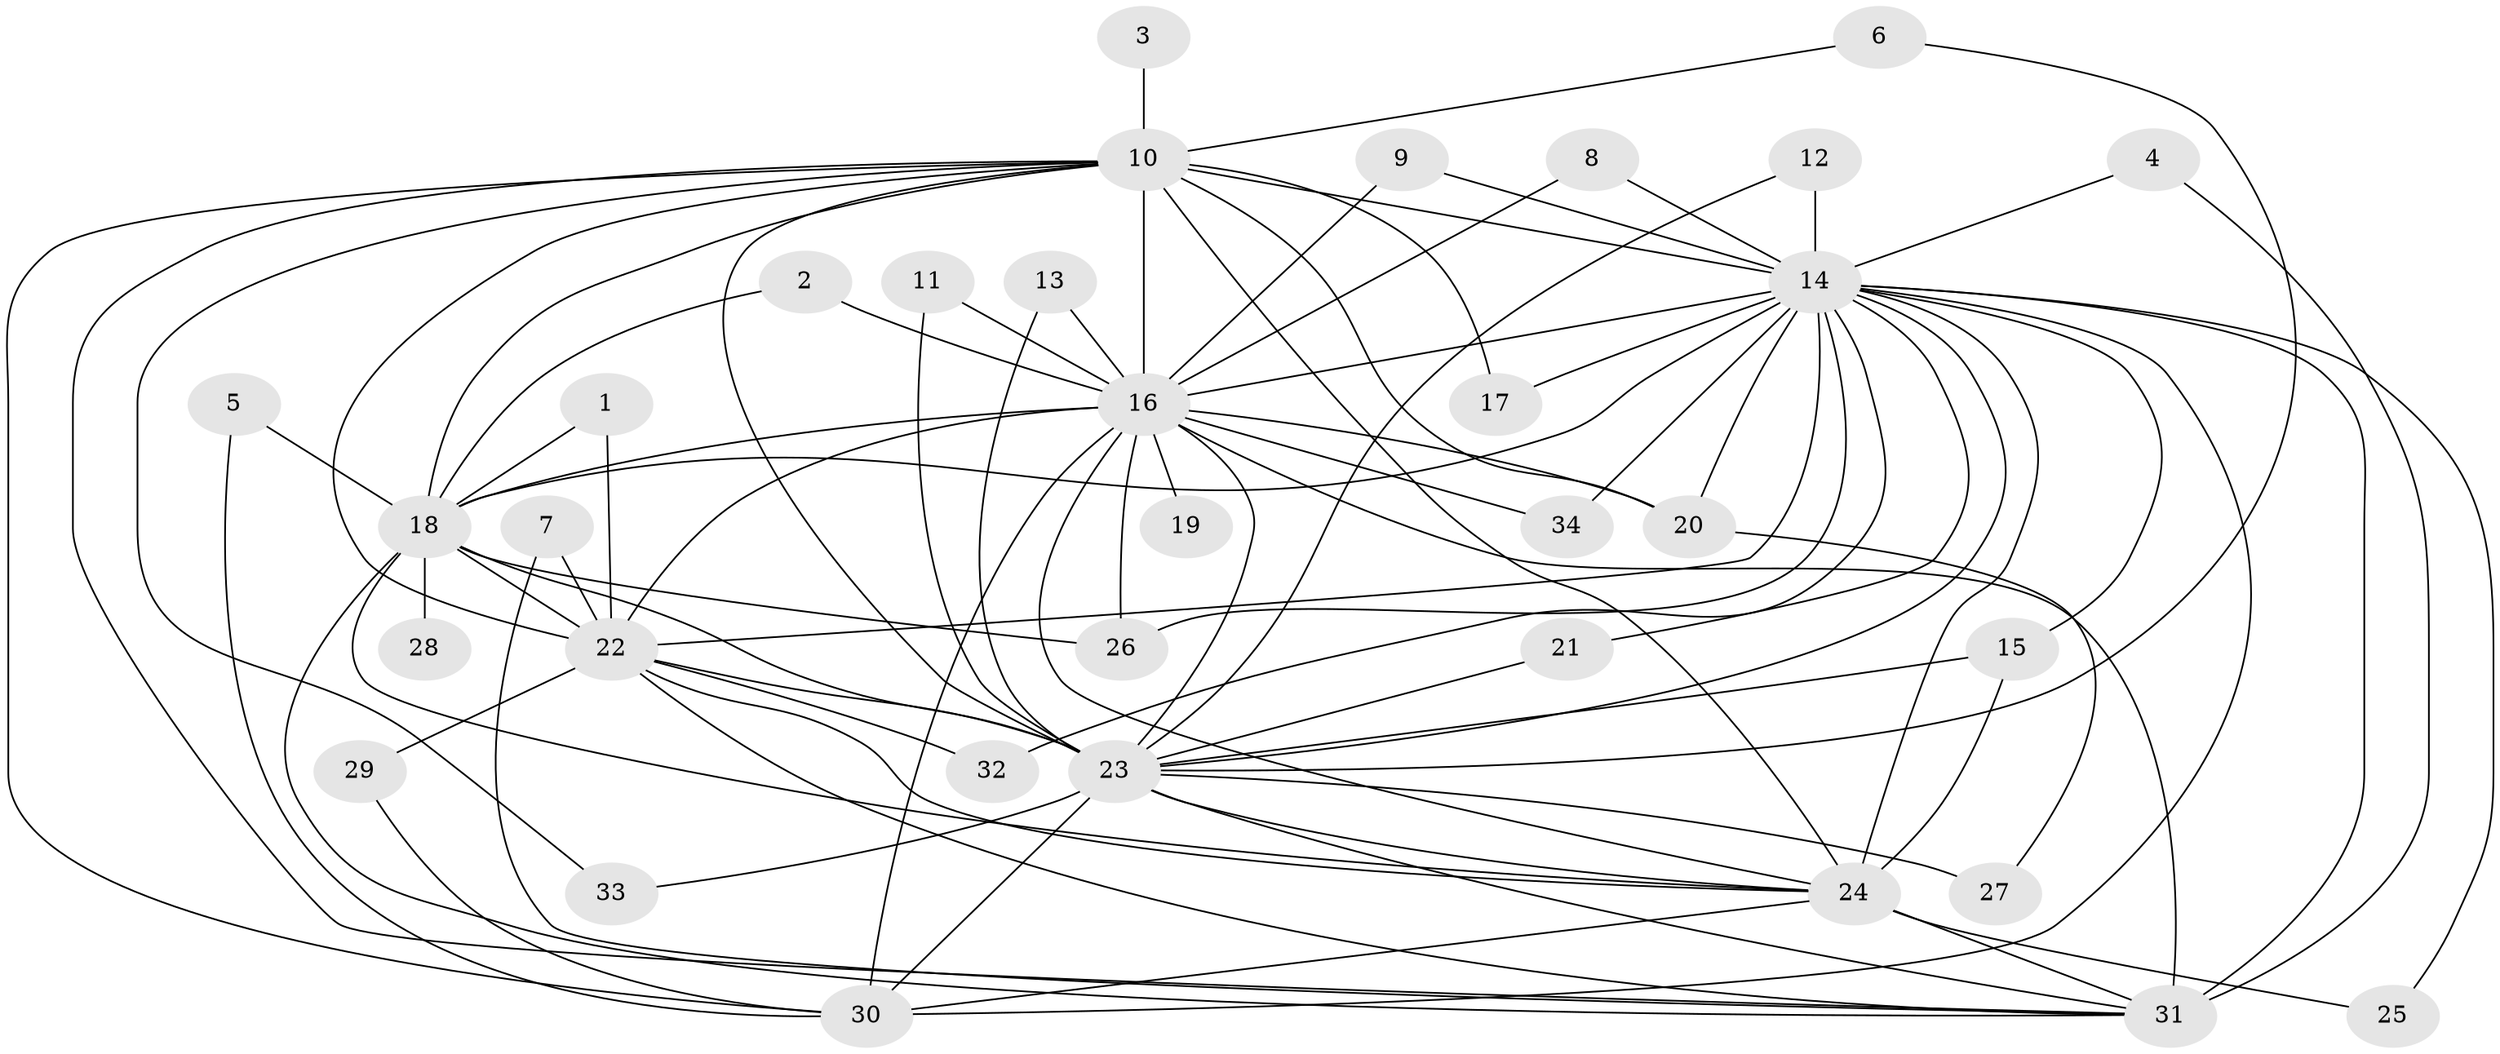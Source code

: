 // original degree distribution, {20: 0.03125, 27: 0.015625, 23: 0.015625, 15: 0.015625, 14: 0.015625, 13: 0.03125, 17: 0.015625, 18: 0.015625, 5: 0.015625, 3: 0.140625, 2: 0.640625, 4: 0.046875}
// Generated by graph-tools (version 1.1) at 2025/49/03/09/25 03:49:29]
// undirected, 34 vertices, 83 edges
graph export_dot {
graph [start="1"]
  node [color=gray90,style=filled];
  1;
  2;
  3;
  4;
  5;
  6;
  7;
  8;
  9;
  10;
  11;
  12;
  13;
  14;
  15;
  16;
  17;
  18;
  19;
  20;
  21;
  22;
  23;
  24;
  25;
  26;
  27;
  28;
  29;
  30;
  31;
  32;
  33;
  34;
  1 -- 18 [weight=1.0];
  1 -- 22 [weight=1.0];
  2 -- 16 [weight=1.0];
  2 -- 18 [weight=1.0];
  3 -- 10 [weight=1.0];
  4 -- 14 [weight=1.0];
  4 -- 31 [weight=1.0];
  5 -- 18 [weight=1.0];
  5 -- 30 [weight=1.0];
  6 -- 10 [weight=1.0];
  6 -- 23 [weight=1.0];
  7 -- 22 [weight=1.0];
  7 -- 31 [weight=1.0];
  8 -- 14 [weight=1.0];
  8 -- 16 [weight=1.0];
  9 -- 14 [weight=1.0];
  9 -- 16 [weight=1.0];
  10 -- 14 [weight=2.0];
  10 -- 16 [weight=2.0];
  10 -- 17 [weight=2.0];
  10 -- 18 [weight=1.0];
  10 -- 20 [weight=1.0];
  10 -- 22 [weight=1.0];
  10 -- 23 [weight=1.0];
  10 -- 24 [weight=1.0];
  10 -- 30 [weight=1.0];
  10 -- 31 [weight=1.0];
  10 -- 33 [weight=1.0];
  11 -- 16 [weight=1.0];
  11 -- 23 [weight=1.0];
  12 -- 14 [weight=2.0];
  12 -- 23 [weight=1.0];
  13 -- 16 [weight=1.0];
  13 -- 23 [weight=1.0];
  14 -- 15 [weight=1.0];
  14 -- 16 [weight=4.0];
  14 -- 17 [weight=1.0];
  14 -- 18 [weight=3.0];
  14 -- 20 [weight=3.0];
  14 -- 21 [weight=1.0];
  14 -- 22 [weight=2.0];
  14 -- 23 [weight=4.0];
  14 -- 24 [weight=4.0];
  14 -- 25 [weight=1.0];
  14 -- 26 [weight=1.0];
  14 -- 30 [weight=2.0];
  14 -- 31 [weight=3.0];
  14 -- 32 [weight=1.0];
  14 -- 34 [weight=1.0];
  15 -- 23 [weight=1.0];
  15 -- 24 [weight=1.0];
  16 -- 18 [weight=3.0];
  16 -- 19 [weight=1.0];
  16 -- 20 [weight=1.0];
  16 -- 22 [weight=2.0];
  16 -- 23 [weight=2.0];
  16 -- 24 [weight=3.0];
  16 -- 26 [weight=1.0];
  16 -- 30 [weight=1.0];
  16 -- 31 [weight=3.0];
  16 -- 34 [weight=1.0];
  18 -- 22 [weight=2.0];
  18 -- 23 [weight=1.0];
  18 -- 24 [weight=1.0];
  18 -- 26 [weight=1.0];
  18 -- 28 [weight=1.0];
  18 -- 31 [weight=1.0];
  20 -- 27 [weight=1.0];
  21 -- 23 [weight=1.0];
  22 -- 23 [weight=1.0];
  22 -- 24 [weight=1.0];
  22 -- 29 [weight=1.0];
  22 -- 31 [weight=1.0];
  22 -- 32 [weight=1.0];
  23 -- 24 [weight=1.0];
  23 -- 27 [weight=1.0];
  23 -- 30 [weight=1.0];
  23 -- 31 [weight=1.0];
  23 -- 33 [weight=1.0];
  24 -- 25 [weight=1.0];
  24 -- 30 [weight=1.0];
  24 -- 31 [weight=1.0];
  29 -- 30 [weight=1.0];
}
